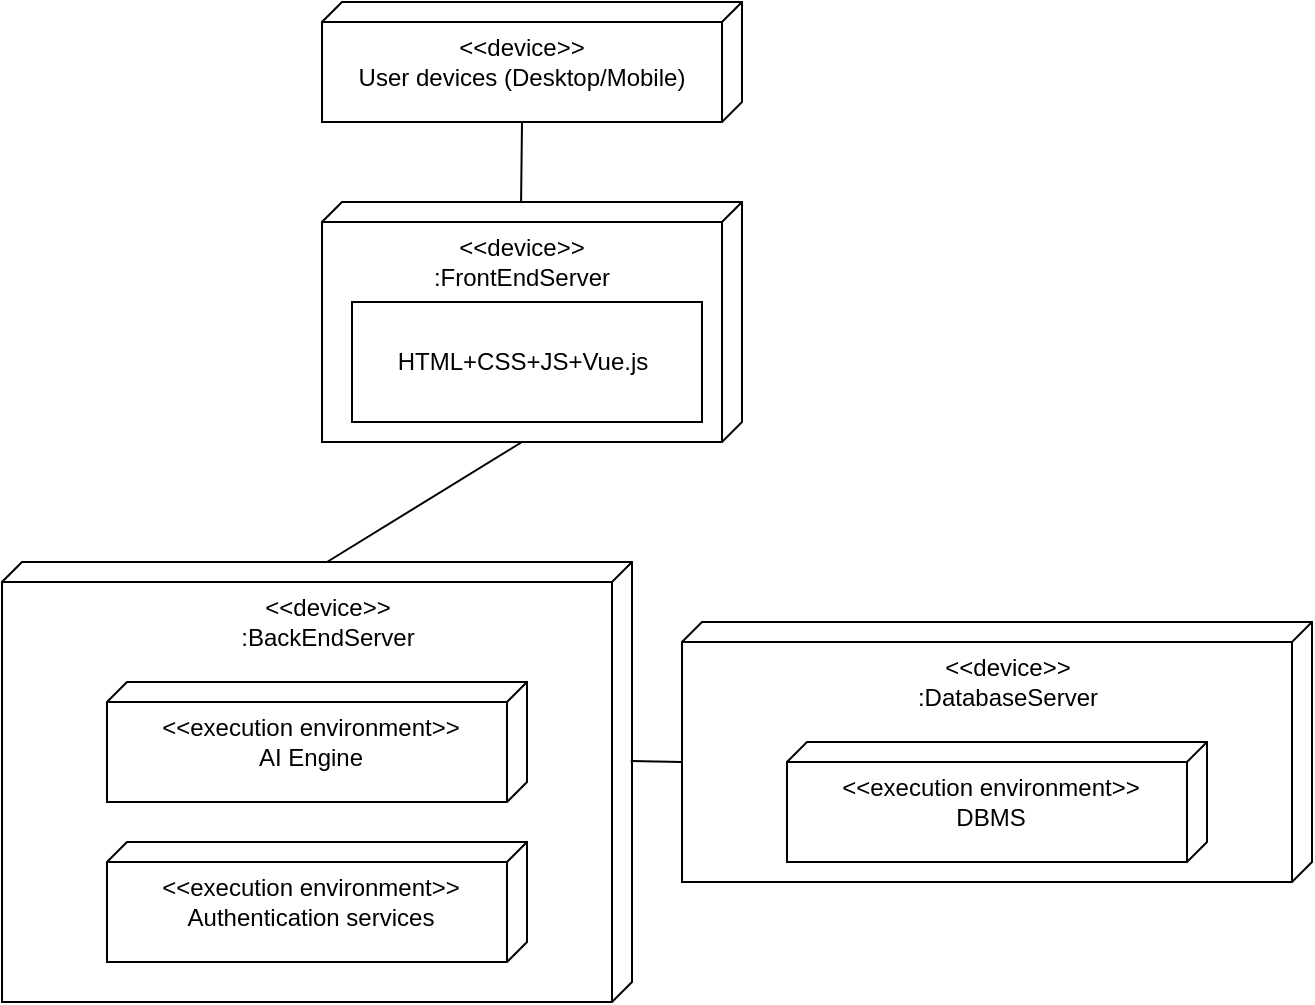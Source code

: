 <mxfile version="24.8.2">
  <diagram name="Page-1" id="c4acf3e9-155e-7222-9cf6-157b1a14988f">
    <mxGraphModel grid="1" page="1" gridSize="10" guides="1" tooltips="1" connect="1" arrows="1" fold="1" pageScale="1" pageWidth="850" pageHeight="1100" background="none" math="0" shadow="0">
      <root>
        <mxCell id="0" />
        <mxCell id="1" parent="0" />
        <mxCell id="aiQu9cDkZs6VQocnJGAp-1" value="" style="verticalAlign=top;align=center;spacingTop=8;spacingLeft=2;spacingRight=12;shape=cube;size=10;direction=south;fontStyle=4;html=1;whiteSpace=wrap;strokeColor=default;" vertex="1" parent="1">
          <mxGeometry x="330" y="200" width="210" height="60" as="geometry" />
        </mxCell>
        <mxCell id="aiQu9cDkZs6VQocnJGAp-2" value="&lt;div&gt;&amp;lt;&amp;lt;device&amp;gt;&amp;gt;&lt;/div&gt;&lt;div&gt;User devices (Desktop/Mobile)&lt;br&gt;&lt;/div&gt;" style="text;html=1;align=center;verticalAlign=middle;whiteSpace=wrap;rounded=0;" vertex="1" parent="1">
          <mxGeometry x="330" y="210" width="200" height="40" as="geometry" />
        </mxCell>
        <mxCell id="aiQu9cDkZs6VQocnJGAp-3" value="" style="verticalAlign=top;align=center;spacingTop=8;spacingLeft=2;spacingRight=12;shape=cube;size=10;direction=south;fontStyle=4;html=1;whiteSpace=wrap;strokeColor=default;" vertex="1" parent="1">
          <mxGeometry x="330" y="300" width="210" height="120" as="geometry" />
        </mxCell>
        <mxCell id="aiQu9cDkZs6VQocnJGAp-4" value="&lt;div&gt;&amp;lt;&amp;lt;device&amp;gt;&amp;gt;&lt;/div&gt;&lt;div&gt;:FrontEndServer&lt;br&gt;&lt;/div&gt;" style="text;html=1;align=center;verticalAlign=middle;whiteSpace=wrap;rounded=0;" vertex="1" parent="1">
          <mxGeometry x="330" y="310" width="200" height="40" as="geometry" />
        </mxCell>
        <mxCell id="aiQu9cDkZs6VQocnJGAp-5" value="" style="rounded=0;whiteSpace=wrap;html=1;" vertex="1" parent="1">
          <mxGeometry x="345" y="350" width="175" height="60" as="geometry" />
        </mxCell>
        <mxCell id="aiQu9cDkZs6VQocnJGAp-6" value="HTML+CSS+JS+Vue.js" style="text;html=1;align=center;verticalAlign=middle;whiteSpace=wrap;rounded=0;" vertex="1" parent="1">
          <mxGeometry x="342.5" y="365" width="175" height="30" as="geometry" />
        </mxCell>
        <mxCell id="aiQu9cDkZs6VQocnJGAp-7" value="" style="verticalAlign=top;align=center;spacingTop=8;spacingLeft=2;spacingRight=12;shape=cube;size=10;direction=south;fontStyle=4;html=1;whiteSpace=wrap;strokeColor=default;" vertex="1" parent="1">
          <mxGeometry x="170" y="480" width="315" height="220" as="geometry" />
        </mxCell>
        <mxCell id="aiQu9cDkZs6VQocnJGAp-8" value="&lt;div&gt;&amp;lt;&amp;lt;device&amp;gt;&amp;gt;&lt;/div&gt;&lt;div&gt;:BackEndServer&lt;br&gt;&lt;/div&gt;" style="text;html=1;align=center;verticalAlign=middle;whiteSpace=wrap;rounded=0;" vertex="1" parent="1">
          <mxGeometry x="232.5" y="490" width="200" height="40" as="geometry" />
        </mxCell>
        <mxCell id="aiQu9cDkZs6VQocnJGAp-13" value="" style="verticalAlign=top;align=center;spacingTop=8;spacingLeft=2;spacingRight=12;shape=cube;size=10;direction=south;fontStyle=4;html=1;whiteSpace=wrap;strokeColor=default;" vertex="1" parent="1">
          <mxGeometry x="222.5" y="540" width="210" height="60" as="geometry" />
        </mxCell>
        <mxCell id="aiQu9cDkZs6VQocnJGAp-14" value="&lt;div&gt;&amp;lt;&amp;lt;execution environment&amp;gt;&amp;gt;&lt;/div&gt;&lt;div&gt;AI Engine&lt;br&gt;&lt;/div&gt;" style="text;html=1;align=center;verticalAlign=middle;whiteSpace=wrap;rounded=0;" vertex="1" parent="1">
          <mxGeometry x="222.5" y="550" width="202.5" height="40" as="geometry" />
        </mxCell>
        <mxCell id="aiQu9cDkZs6VQocnJGAp-18" value="" style="verticalAlign=top;align=center;spacingTop=8;spacingLeft=2;spacingRight=12;shape=cube;size=10;direction=south;fontStyle=4;html=1;whiteSpace=wrap;strokeColor=default;" vertex="1" parent="1">
          <mxGeometry x="222.5" y="620" width="210" height="60" as="geometry" />
        </mxCell>
        <mxCell id="aiQu9cDkZs6VQocnJGAp-19" value="&lt;div&gt;&amp;lt;&amp;lt;execution environment&amp;gt;&amp;gt;&lt;/div&gt;&lt;div&gt;Authentication services&lt;br&gt;&lt;/div&gt;" style="text;html=1;align=center;verticalAlign=middle;whiteSpace=wrap;rounded=0;" vertex="1" parent="1">
          <mxGeometry x="222.5" y="630" width="202.5" height="40" as="geometry" />
        </mxCell>
        <mxCell id="aiQu9cDkZs6VQocnJGAp-20" value="" style="verticalAlign=top;align=center;spacingTop=8;spacingLeft=2;spacingRight=12;shape=cube;size=10;direction=south;fontStyle=4;html=1;whiteSpace=wrap;strokeColor=default;" vertex="1" parent="1">
          <mxGeometry x="510" y="510" width="315" height="130" as="geometry" />
        </mxCell>
        <mxCell id="aiQu9cDkZs6VQocnJGAp-21" value="&lt;div&gt;&amp;lt;&amp;lt;device&amp;gt;&amp;gt;&lt;/div&gt;&lt;div&gt;:DatabaseServer&lt;br&gt;&lt;/div&gt;" style="text;html=1;align=center;verticalAlign=middle;whiteSpace=wrap;rounded=0;" vertex="1" parent="1">
          <mxGeometry x="572.5" y="520" width="200" height="40" as="geometry" />
        </mxCell>
        <mxCell id="aiQu9cDkZs6VQocnJGAp-22" value="" style="verticalAlign=top;align=center;spacingTop=8;spacingLeft=2;spacingRight=12;shape=cube;size=10;direction=south;fontStyle=4;html=1;whiteSpace=wrap;strokeColor=default;" vertex="1" parent="1">
          <mxGeometry x="562.5" y="570" width="210" height="60" as="geometry" />
        </mxCell>
        <mxCell id="aiQu9cDkZs6VQocnJGAp-23" value="&lt;div&gt;&amp;lt;&amp;lt;execution environment&amp;gt;&amp;gt;&lt;/div&gt;&lt;div&gt;DBMS&lt;br&gt;&lt;/div&gt;" style="text;html=1;align=center;verticalAlign=middle;whiteSpace=wrap;rounded=0;" vertex="1" parent="1">
          <mxGeometry x="562.5" y="580" width="202.5" height="40" as="geometry" />
        </mxCell>
        <mxCell id="aiQu9cDkZs6VQocnJGAp-26" value="" style="endArrow=none;html=1;rounded=0;entryX=0;entryY=0;entryDx=60;entryDy=110;entryPerimeter=0;exitX=-0.002;exitY=0.526;exitDx=0;exitDy=0;exitPerimeter=0;" edge="1" parent="1" source="aiQu9cDkZs6VQocnJGAp-3" target="aiQu9cDkZs6VQocnJGAp-1">
          <mxGeometry width="50" height="50" relative="1" as="geometry">
            <mxPoint x="470" y="540" as="sourcePoint" />
            <mxPoint x="520" y="490" as="targetPoint" />
          </mxGeometry>
        </mxCell>
        <mxCell id="aiQu9cDkZs6VQocnJGAp-27" value="" style="endArrow=none;html=1;rounded=0;entryX=0;entryY=0;entryDx=120;entryDy=110;entryPerimeter=0;exitX=0;exitY=0;exitDx=0;exitDy=152.5;exitPerimeter=0;" edge="1" parent="1" source="aiQu9cDkZs6VQocnJGAp-7" target="aiQu9cDkZs6VQocnJGAp-3">
          <mxGeometry width="50" height="50" relative="1" as="geometry">
            <mxPoint x="390" y="480" as="sourcePoint" />
            <mxPoint x="440" y="430" as="targetPoint" />
          </mxGeometry>
        </mxCell>
        <mxCell id="aiQu9cDkZs6VQocnJGAp-28" value="" style="endArrow=none;html=1;rounded=0;entryX=0;entryY=0;entryDx=70;entryDy=315;entryPerimeter=0;exitX=0.452;exitY=0.002;exitDx=0;exitDy=0;exitPerimeter=0;" edge="1" parent="1" source="aiQu9cDkZs6VQocnJGAp-7" target="aiQu9cDkZs6VQocnJGAp-20">
          <mxGeometry width="50" height="50" relative="1" as="geometry">
            <mxPoint x="390" y="500" as="sourcePoint" />
            <mxPoint x="440" y="450" as="targetPoint" />
          </mxGeometry>
        </mxCell>
      </root>
    </mxGraphModel>
  </diagram>
</mxfile>
